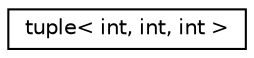 digraph "Graphical Class Hierarchy"
{
 // LATEX_PDF_SIZE
  edge [fontname="Helvetica",fontsize="10",labelfontname="Helvetica",labelfontsize="10"];
  node [fontname="Helvetica",fontsize="10",shape=record];
  rankdir="LR";
  Node0 [label="tuple\< int, int, int \>",height=0.2,width=0.4,color="black", fillcolor="white", style="filled",URL="$classstd_1_1tuple_3_01int_00_01int_00_01int_01_4.html",tooltip=" "];
}
